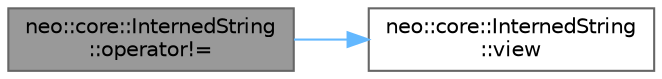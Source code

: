 digraph "neo::core::InternedString::operator!="
{
 // LATEX_PDF_SIZE
  bgcolor="transparent";
  edge [fontname=Helvetica,fontsize=10,labelfontname=Helvetica,labelfontsize=10];
  node [fontname=Helvetica,fontsize=10,shape=box,height=0.2,width=0.4];
  rankdir="LR";
  Node1 [id="Node000001",label="neo::core::InternedString\l::operator!=",height=0.2,width=0.4,color="gray40", fillcolor="grey60", style="filled", fontcolor="black",tooltip=" "];
  Node1 -> Node2 [id="edge2_Node000001_Node000002",color="steelblue1",style="solid",tooltip=" "];
  Node2 [id="Node000002",label="neo::core::InternedString\l::view",height=0.2,width=0.4,color="grey40", fillcolor="white", style="filled",URL="$classneo_1_1core_1_1_interned_string.html#ab2acc0c5bfb7a1a053df98a4dba18698",tooltip=" "];
}
